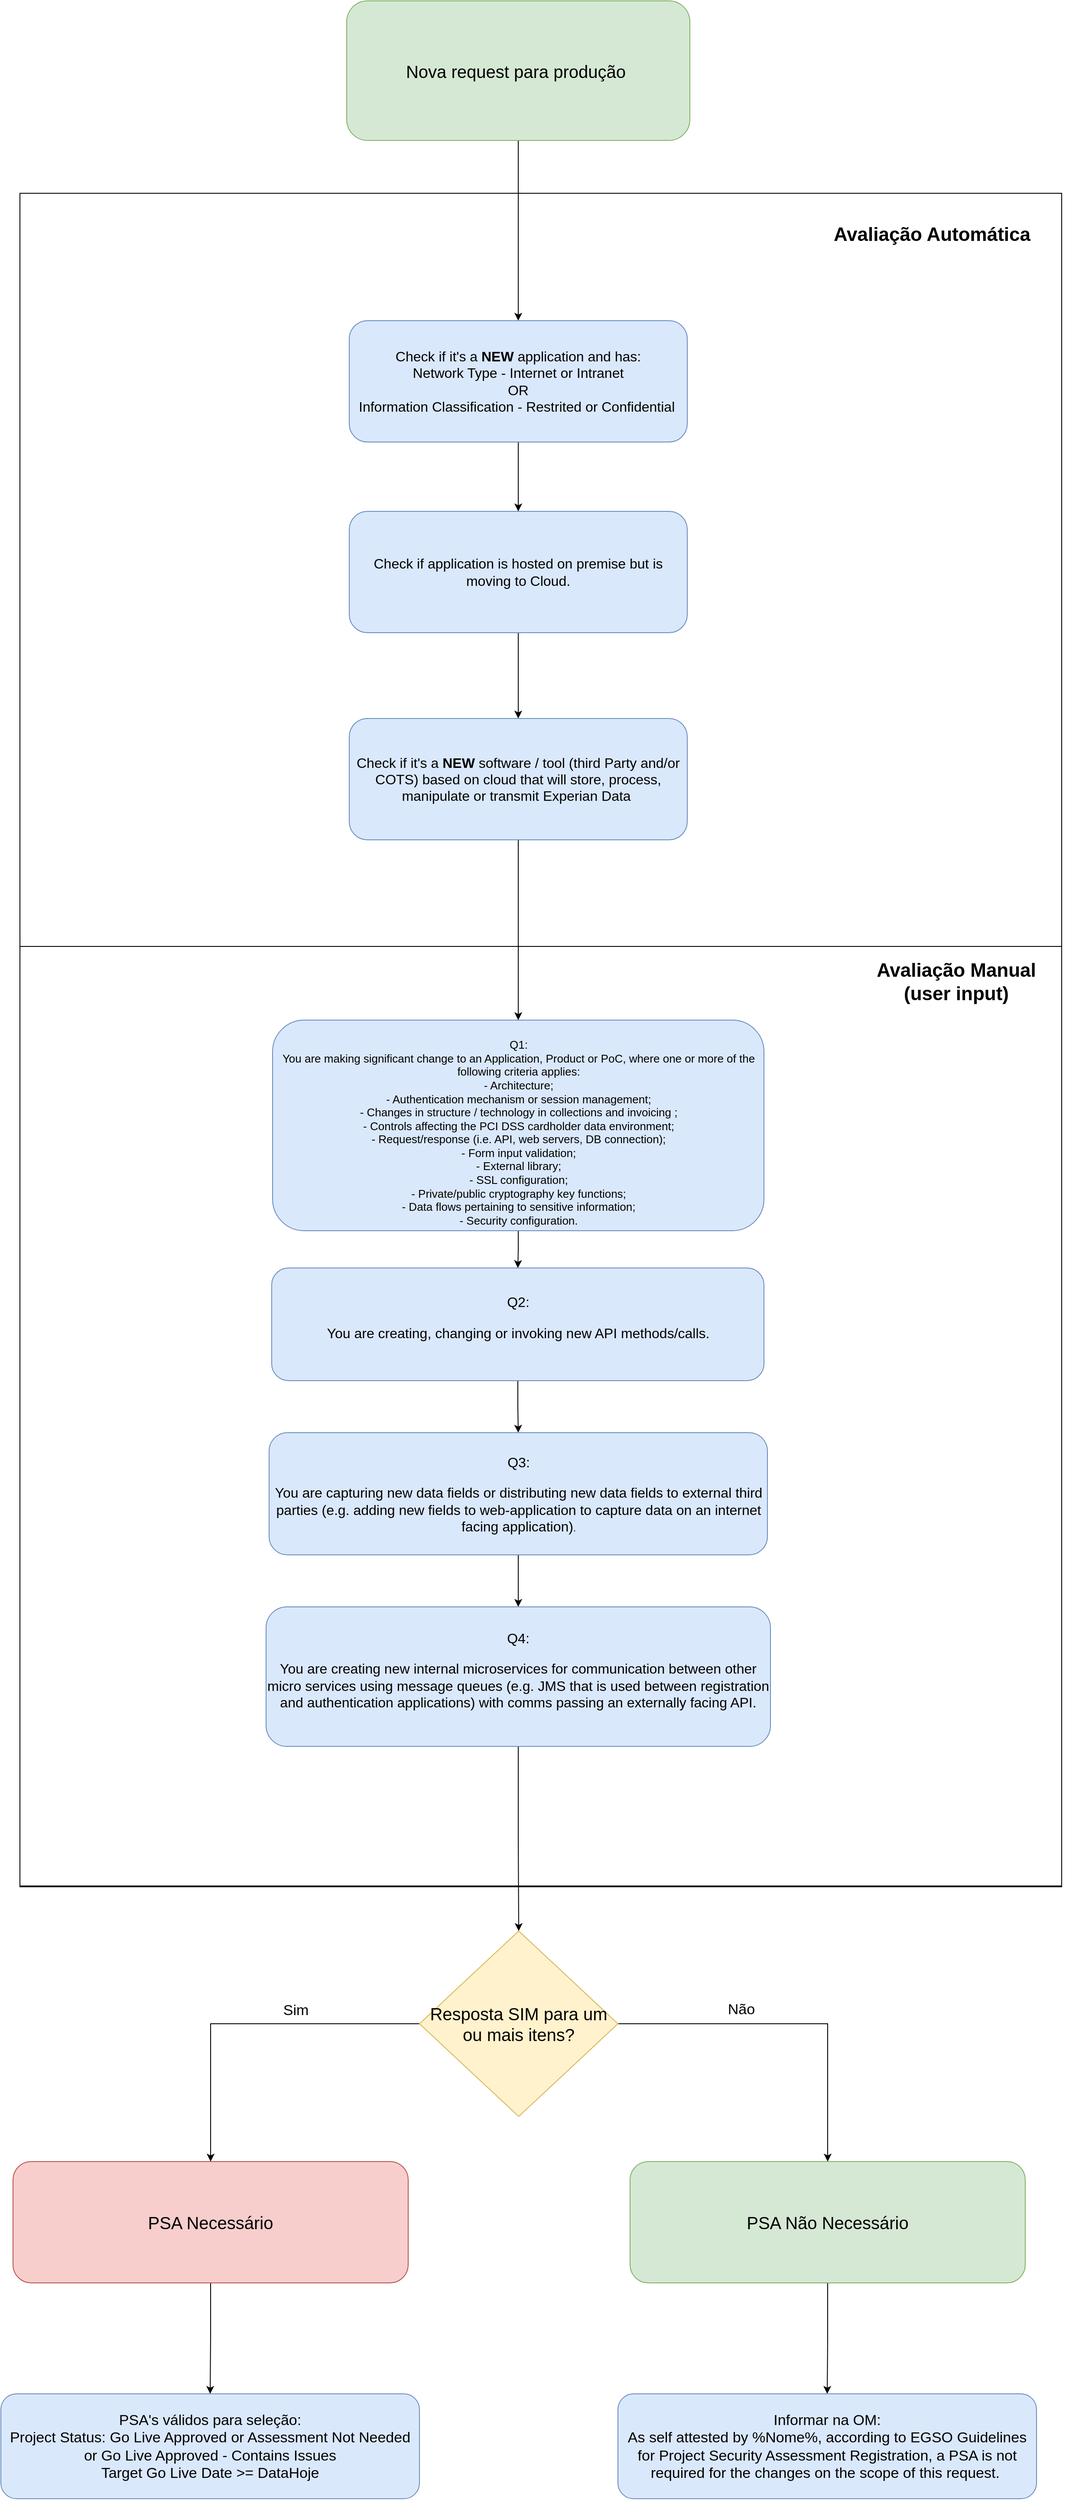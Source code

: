 <mxfile version="14.8.4" type="github">
  <diagram id="TiFRca5dtkU5tiBfq6bS" name="Page-1">
    <mxGraphModel dx="1676" dy="2294" grid="0" gridSize="10" guides="1" tooltips="1" connect="1" arrows="1" fold="1" page="0" pageScale="1" pageWidth="827" pageHeight="1169" math="0" shadow="0">
      <root>
        <mxCell id="0" />
        <mxCell id="1" parent="0" />
        <mxCell id="hBUTBRrio8c5EA31uLLS-23" value="" style="rounded=0;whiteSpace=wrap;html=1;fillColor=none;" vertex="1" parent="1">
          <mxGeometry x="650" y="55" width="1202" height="1084" as="geometry" />
        </mxCell>
        <mxCell id="hBUTBRrio8c5EA31uLLS-21" value="" style="rounded=0;whiteSpace=wrap;html=1;fillColor=none;" vertex="1" parent="1">
          <mxGeometry x="650" y="-814" width="1202" height="1954" as="geometry" />
        </mxCell>
        <mxCell id="hBUTBRrio8c5EA31uLLS-9" style="edgeStyle=orthogonalEdgeStyle;rounded=0;orthogonalLoop=1;jettySize=auto;html=1;entryX=0.5;entryY=0;entryDx=0;entryDy=0;" edge="1" parent="1" source="hBUTBRrio8c5EA31uLLS-1" target="hBUTBRrio8c5EA31uLLS-4">
          <mxGeometry relative="1" as="geometry" />
        </mxCell>
        <mxCell id="hBUTBRrio8c5EA31uLLS-1" value="&lt;font style=&quot;font-size: 13px&quot;&gt;&lt;br&gt;Q1:&lt;br&gt;You are making significant change to an Application, Product or PoC, where one or more of the following criteria applies:&lt;br&gt;- Architecture;&lt;br&gt;- Authentication mechanism or session management;&lt;br&gt;- Changes in structure / technology in collections and invoicing ;&lt;br&gt;- Controls affecting the PCI DSS cardholder data environment;&lt;br&gt;- Request/response (i.e. API, web servers, DB connection);&lt;br&gt;- Form input validation;&lt;br&gt;- External library;&lt;br&gt;- SSL configuration;&lt;br&gt;- Private/public cryptography key functions;&lt;br&gt;- Data flows pertaining to sensitive information;&lt;br&gt;- Security configuration.&lt;/font&gt;" style="rounded=1;whiteSpace=wrap;html=1;fillColor=#dae8fc;strokeColor=#6c8ebf;" vertex="1" parent="1">
          <mxGeometry x="941.5" y="140" width="567" height="243" as="geometry" />
        </mxCell>
        <mxCell id="hBUTBRrio8c5EA31uLLS-10" style="edgeStyle=orthogonalEdgeStyle;rounded=0;orthogonalLoop=1;jettySize=auto;html=1;entryX=0.5;entryY=0;entryDx=0;entryDy=0;" edge="1" parent="1" source="hBUTBRrio8c5EA31uLLS-4" target="hBUTBRrio8c5EA31uLLS-5">
          <mxGeometry relative="1" as="geometry" />
        </mxCell>
        <mxCell id="hBUTBRrio8c5EA31uLLS-4" value="&lt;font style=&quot;font-size: 16px&quot;&gt;Q2:&lt;br&gt;&lt;/font&gt;&lt;p class=&quot;MsoNormal&quot; style=&quot;font-size: 16px&quot;&gt;&lt;span lang=&quot;EN-US&quot;&gt;&lt;font style=&quot;font-size: 16px&quot;&gt;You are creating, changing or invoking new API methods/calls.&lt;/font&gt;&lt;/span&gt;&lt;/p&gt;" style="rounded=1;whiteSpace=wrap;html=1;fillColor=#dae8fc;strokeColor=#6c8ebf;" vertex="1" parent="1">
          <mxGeometry x="940.5" y="426" width="568" height="130" as="geometry" />
        </mxCell>
        <mxCell id="hBUTBRrio8c5EA31uLLS-11" style="edgeStyle=orthogonalEdgeStyle;rounded=0;orthogonalLoop=1;jettySize=auto;html=1;" edge="1" parent="1" source="hBUTBRrio8c5EA31uLLS-5" target="hBUTBRrio8c5EA31uLLS-6">
          <mxGeometry relative="1" as="geometry" />
        </mxCell>
        <mxCell id="hBUTBRrio8c5EA31uLLS-5" value="&lt;p class=&quot;MsoNormal&quot; style=&quot;font-size: 16px&quot;&gt;&lt;font style=&quot;font-size: 16px&quot;&gt;Q3:&lt;/font&gt;&lt;/p&gt;&lt;p class=&quot;MsoNormal&quot; style=&quot;font-size: 16px&quot;&gt;&lt;span lang=&quot;EN-US&quot;&gt;&lt;font style=&quot;font-size: 16px&quot;&gt;You are capturing new data fields or distributing new data fields to external third parties (e.g. adding new fields to web-application to capture data on an internet facing application)&lt;/font&gt;&lt;span style=&quot;font-size: 11px&quot;&gt;.&lt;/span&gt;&lt;/span&gt;&lt;/p&gt;" style="rounded=1;whiteSpace=wrap;html=1;fillColor=#dae8fc;strokeColor=#6c8ebf;" vertex="1" parent="1">
          <mxGeometry x="937.5" y="616" width="575" height="141" as="geometry" />
        </mxCell>
        <mxCell id="hBUTBRrio8c5EA31uLLS-40" style="edgeStyle=orthogonalEdgeStyle;rounded=0;orthogonalLoop=1;jettySize=auto;html=1;entryX=0.5;entryY=0;entryDx=0;entryDy=0;" edge="1" parent="1" source="hBUTBRrio8c5EA31uLLS-6" target="hBUTBRrio8c5EA31uLLS-39">
          <mxGeometry relative="1" as="geometry" />
        </mxCell>
        <mxCell id="hBUTBRrio8c5EA31uLLS-6" value="&lt;font style=&quot;font-size: 16px&quot;&gt;Q4:&lt;br&gt;&lt;/font&gt;&lt;p class=&quot;MsoNormal&quot; style=&quot;font-size: 16px&quot;&gt;&lt;span lang=&quot;EN-US&quot;&gt;&lt;font style=&quot;font-size: 16px&quot;&gt;You are creating new internal microservices for communication between other micro services using message queues (e.g. JMS that is used between registration and authentication applications) with comms passing an externally facing API.&lt;/font&gt;&lt;/span&gt;&lt;/p&gt;" style="rounded=1;whiteSpace=wrap;html=1;fillColor=#dae8fc;strokeColor=#6c8ebf;" vertex="1" parent="1">
          <mxGeometry x="934" y="817" width="582" height="161" as="geometry" />
        </mxCell>
        <mxCell id="hBUTBRrio8c5EA31uLLS-45" style="edgeStyle=orthogonalEdgeStyle;rounded=0;orthogonalLoop=1;jettySize=auto;html=1;entryX=0.5;entryY=0;entryDx=0;entryDy=0;fontSize=17;" edge="1" parent="1" source="hBUTBRrio8c5EA31uLLS-12" target="hBUTBRrio8c5EA31uLLS-44">
          <mxGeometry relative="1" as="geometry" />
        </mxCell>
        <mxCell id="hBUTBRrio8c5EA31uLLS-12" value="&lt;font style=&quot;font-size: 20px&quot;&gt;PSA Necessário&lt;/font&gt;" style="rounded=1;whiteSpace=wrap;html=1;fillColor=#f8cecc;strokeColor=#b85450;" vertex="1" parent="1">
          <mxGeometry x="642" y="1457" width="456" height="140" as="geometry" />
        </mxCell>
        <mxCell id="hBUTBRrio8c5EA31uLLS-32" style="edgeStyle=orthogonalEdgeStyle;rounded=0;orthogonalLoop=1;jettySize=auto;html=1;entryX=0.5;entryY=0;entryDx=0;entryDy=0;" edge="1" parent="1" source="hBUTBRrio8c5EA31uLLS-20" target="hBUTBRrio8c5EA31uLLS-31">
          <mxGeometry relative="1" as="geometry" />
        </mxCell>
        <mxCell id="hBUTBRrio8c5EA31uLLS-20" value="&lt;font style=&quot;font-size: 20px&quot;&gt;Nova request para produção&amp;nbsp;&lt;/font&gt;" style="rounded=1;whiteSpace=wrap;html=1;fillColor=#d5e8d4;strokeColor=#82b366;" vertex="1" parent="1">
          <mxGeometry x="1027" y="-1036" width="396" height="161" as="geometry" />
        </mxCell>
        <mxCell id="hBUTBRrio8c5EA31uLLS-24" value="&lt;b&gt;&lt;font style=&quot;font-size: 22px&quot;&gt;Avaliação Manual&lt;br&gt;(user input)&lt;br&gt;&lt;/font&gt;&lt;/b&gt;" style="text;html=1;strokeColor=none;fillColor=none;align=center;verticalAlign=middle;whiteSpace=wrap;rounded=0;" vertex="1" parent="1">
          <mxGeometry x="1605" y="86" width="251" height="20" as="geometry" />
        </mxCell>
        <mxCell id="hBUTBRrio8c5EA31uLLS-25" value="&lt;b&gt;&lt;font style=&quot;font-size: 22px&quot;&gt;Avaliação Automática&lt;/font&gt;&lt;/b&gt;" style="text;html=1;strokeColor=none;fillColor=none;align=center;verticalAlign=middle;whiteSpace=wrap;rounded=0;" vertex="1" parent="1">
          <mxGeometry x="1577" y="-776" width="251" height="20" as="geometry" />
        </mxCell>
        <mxCell id="hBUTBRrio8c5EA31uLLS-35" style="edgeStyle=orthogonalEdgeStyle;rounded=0;orthogonalLoop=1;jettySize=auto;html=1;entryX=0.5;entryY=0;entryDx=0;entryDy=0;" edge="1" parent="1" source="hBUTBRrio8c5EA31uLLS-26" target="hBUTBRrio8c5EA31uLLS-34">
          <mxGeometry relative="1" as="geometry" />
        </mxCell>
        <mxCell id="hBUTBRrio8c5EA31uLLS-26" value="&lt;font style=&quot;font-size: 16px&quot;&gt;Check if application is hosted on premise but is moving to Cloud.&lt;/font&gt;" style="rounded=1;whiteSpace=wrap;html=1;fillColor=#dae8fc;strokeColor=#6c8ebf;" vertex="1" parent="1">
          <mxGeometry x="1030" y="-447" width="390" height="140" as="geometry" />
        </mxCell>
        <mxCell id="hBUTBRrio8c5EA31uLLS-33" style="edgeStyle=orthogonalEdgeStyle;rounded=0;orthogonalLoop=1;jettySize=auto;html=1;entryX=0.5;entryY=0;entryDx=0;entryDy=0;" edge="1" parent="1" source="hBUTBRrio8c5EA31uLLS-31" target="hBUTBRrio8c5EA31uLLS-26">
          <mxGeometry relative="1" as="geometry" />
        </mxCell>
        <mxCell id="hBUTBRrio8c5EA31uLLS-31" value="&lt;font style=&quot;font-size: 16px&quot;&gt;Check if it&#39;s a&amp;nbsp;&lt;b&gt;NEW&lt;/b&gt; application and has:&lt;br&gt;Network Type - Internet or Intranet&lt;br&gt;OR&lt;br&gt;Information Classification - Restrited or Confidential&lt;/font&gt;&amp;nbsp;" style="rounded=1;whiteSpace=wrap;html=1;fillColor=#dae8fc;strokeColor=#6c8ebf;" vertex="1" parent="1">
          <mxGeometry x="1030" y="-667" width="390" height="140" as="geometry" />
        </mxCell>
        <mxCell id="hBUTBRrio8c5EA31uLLS-36" style="edgeStyle=orthogonalEdgeStyle;rounded=0;orthogonalLoop=1;jettySize=auto;html=1;entryX=0.5;entryY=0;entryDx=0;entryDy=0;" edge="1" parent="1" source="hBUTBRrio8c5EA31uLLS-34" target="hBUTBRrio8c5EA31uLLS-1">
          <mxGeometry relative="1" as="geometry" />
        </mxCell>
        <mxCell id="hBUTBRrio8c5EA31uLLS-34" value="&lt;font style=&quot;font-size: 16px&quot;&gt;&lt;span lang=&quot;EN-US&quot; style=&quot;font-family: &amp;#34;calibri&amp;#34; , sans-serif&quot;&gt;Check if it&#39;s a&lt;/span&gt;&lt;span lang=&quot;EN-US&quot; style=&quot;font-family: &amp;#34;calibri&amp;#34; , sans-serif&quot;&gt;&amp;nbsp;&lt;b&gt;NEW&amp;nbsp;&lt;/b&gt;software / tool (third Party and/or COTS)&lt;/span&gt;&lt;span lang=&quot;EN-US&quot; style=&quot;font-family: &amp;#34;calibri&amp;#34; , sans-serif&quot;&gt;&amp;nbsp;based on cloud that will store, process, manipulate or transmit Experian Data&amp;nbsp;&lt;/span&gt;&lt;/font&gt;" style="rounded=1;whiteSpace=wrap;html=1;fillColor=#dae8fc;strokeColor=#6c8ebf;" vertex="1" parent="1">
          <mxGeometry x="1030" y="-208" width="390" height="140" as="geometry" />
        </mxCell>
        <mxCell id="hBUTBRrio8c5EA31uLLS-47" style="edgeStyle=orthogonalEdgeStyle;rounded=0;orthogonalLoop=1;jettySize=auto;html=1;entryX=0.5;entryY=0;entryDx=0;entryDy=0;fontSize=17;" edge="1" parent="1" source="hBUTBRrio8c5EA31uLLS-37" target="hBUTBRrio8c5EA31uLLS-46">
          <mxGeometry relative="1" as="geometry" />
        </mxCell>
        <mxCell id="hBUTBRrio8c5EA31uLLS-37" value="&lt;font style=&quot;font-size: 20px&quot;&gt;PSA Não Necessário&lt;/font&gt;" style="rounded=1;whiteSpace=wrap;html=1;fillColor=#d5e8d4;strokeColor=#82b366;" vertex="1" parent="1">
          <mxGeometry x="1354" y="1457" width="456" height="140" as="geometry" />
        </mxCell>
        <mxCell id="hBUTBRrio8c5EA31uLLS-41" style="edgeStyle=orthogonalEdgeStyle;rounded=0;orthogonalLoop=1;jettySize=auto;html=1;entryX=0.5;entryY=0;entryDx=0;entryDy=0;" edge="1" parent="1" source="hBUTBRrio8c5EA31uLLS-39" target="hBUTBRrio8c5EA31uLLS-12">
          <mxGeometry relative="1" as="geometry" />
        </mxCell>
        <mxCell id="hBUTBRrio8c5EA31uLLS-43" value="Sim" style="edgeLabel;html=1;align=center;verticalAlign=middle;resizable=0;points=[];fontSize=17;" vertex="1" connectable="0" parent="hBUTBRrio8c5EA31uLLS-41">
          <mxGeometry x="-0.662" y="4" relative="1" as="geometry">
            <mxPoint x="-76" y="-19" as="offset" />
          </mxGeometry>
        </mxCell>
        <mxCell id="hBUTBRrio8c5EA31uLLS-42" value="Não" style="edgeStyle=orthogonalEdgeStyle;rounded=0;orthogonalLoop=1;jettySize=auto;html=1;entryX=0.5;entryY=0;entryDx=0;entryDy=0;fontSize=17;" edge="1" parent="1" source="hBUTBRrio8c5EA31uLLS-39" target="hBUTBRrio8c5EA31uLLS-37">
          <mxGeometry x="-0.292" y="16" relative="1" as="geometry">
            <mxPoint as="offset" />
          </mxGeometry>
        </mxCell>
        <mxCell id="hBUTBRrio8c5EA31uLLS-39" value="&lt;font style=&quot;font-size: 20px&quot;&gt;Resposta SIM para um ou mais itens?&lt;/font&gt;" style="rhombus;whiteSpace=wrap;html=1;fillColor=#fff2cc;strokeColor=#d6b656;" vertex="1" parent="1">
          <mxGeometry x="1111" y="1191" width="229" height="214" as="geometry" />
        </mxCell>
        <mxCell id="hBUTBRrio8c5EA31uLLS-44" value="&lt;font style=&quot;font-size: 17px&quot;&gt;PSA&#39;s válidos para seleção:&lt;br&gt;Project Status: Go Live Approved or Assessment Not Needed or Go Live Approved - Contains Issues&lt;br&gt;Target Go Live Date &amp;gt;= DataHoje&lt;/font&gt;" style="rounded=1;whiteSpace=wrap;html=1;fontSize=17;fillColor=#dae8fc;strokeColor=#6c8ebf;" vertex="1" parent="1">
          <mxGeometry x="628" y="1725" width="483" height="121" as="geometry" />
        </mxCell>
        <mxCell id="hBUTBRrio8c5EA31uLLS-46" value="Informar na OM:&lt;br&gt;As self attested by %Nome%, according to&amp;nbsp;EGSO Guidelines for Project Security Assessment Registration, a PSA is not required for the changes on the scope of this request.&amp;nbsp;" style="rounded=1;whiteSpace=wrap;html=1;fontSize=17;fillColor=#dae8fc;strokeColor=#6c8ebf;" vertex="1" parent="1">
          <mxGeometry x="1340" y="1725" width="483" height="121" as="geometry" />
        </mxCell>
      </root>
    </mxGraphModel>
  </diagram>
</mxfile>
